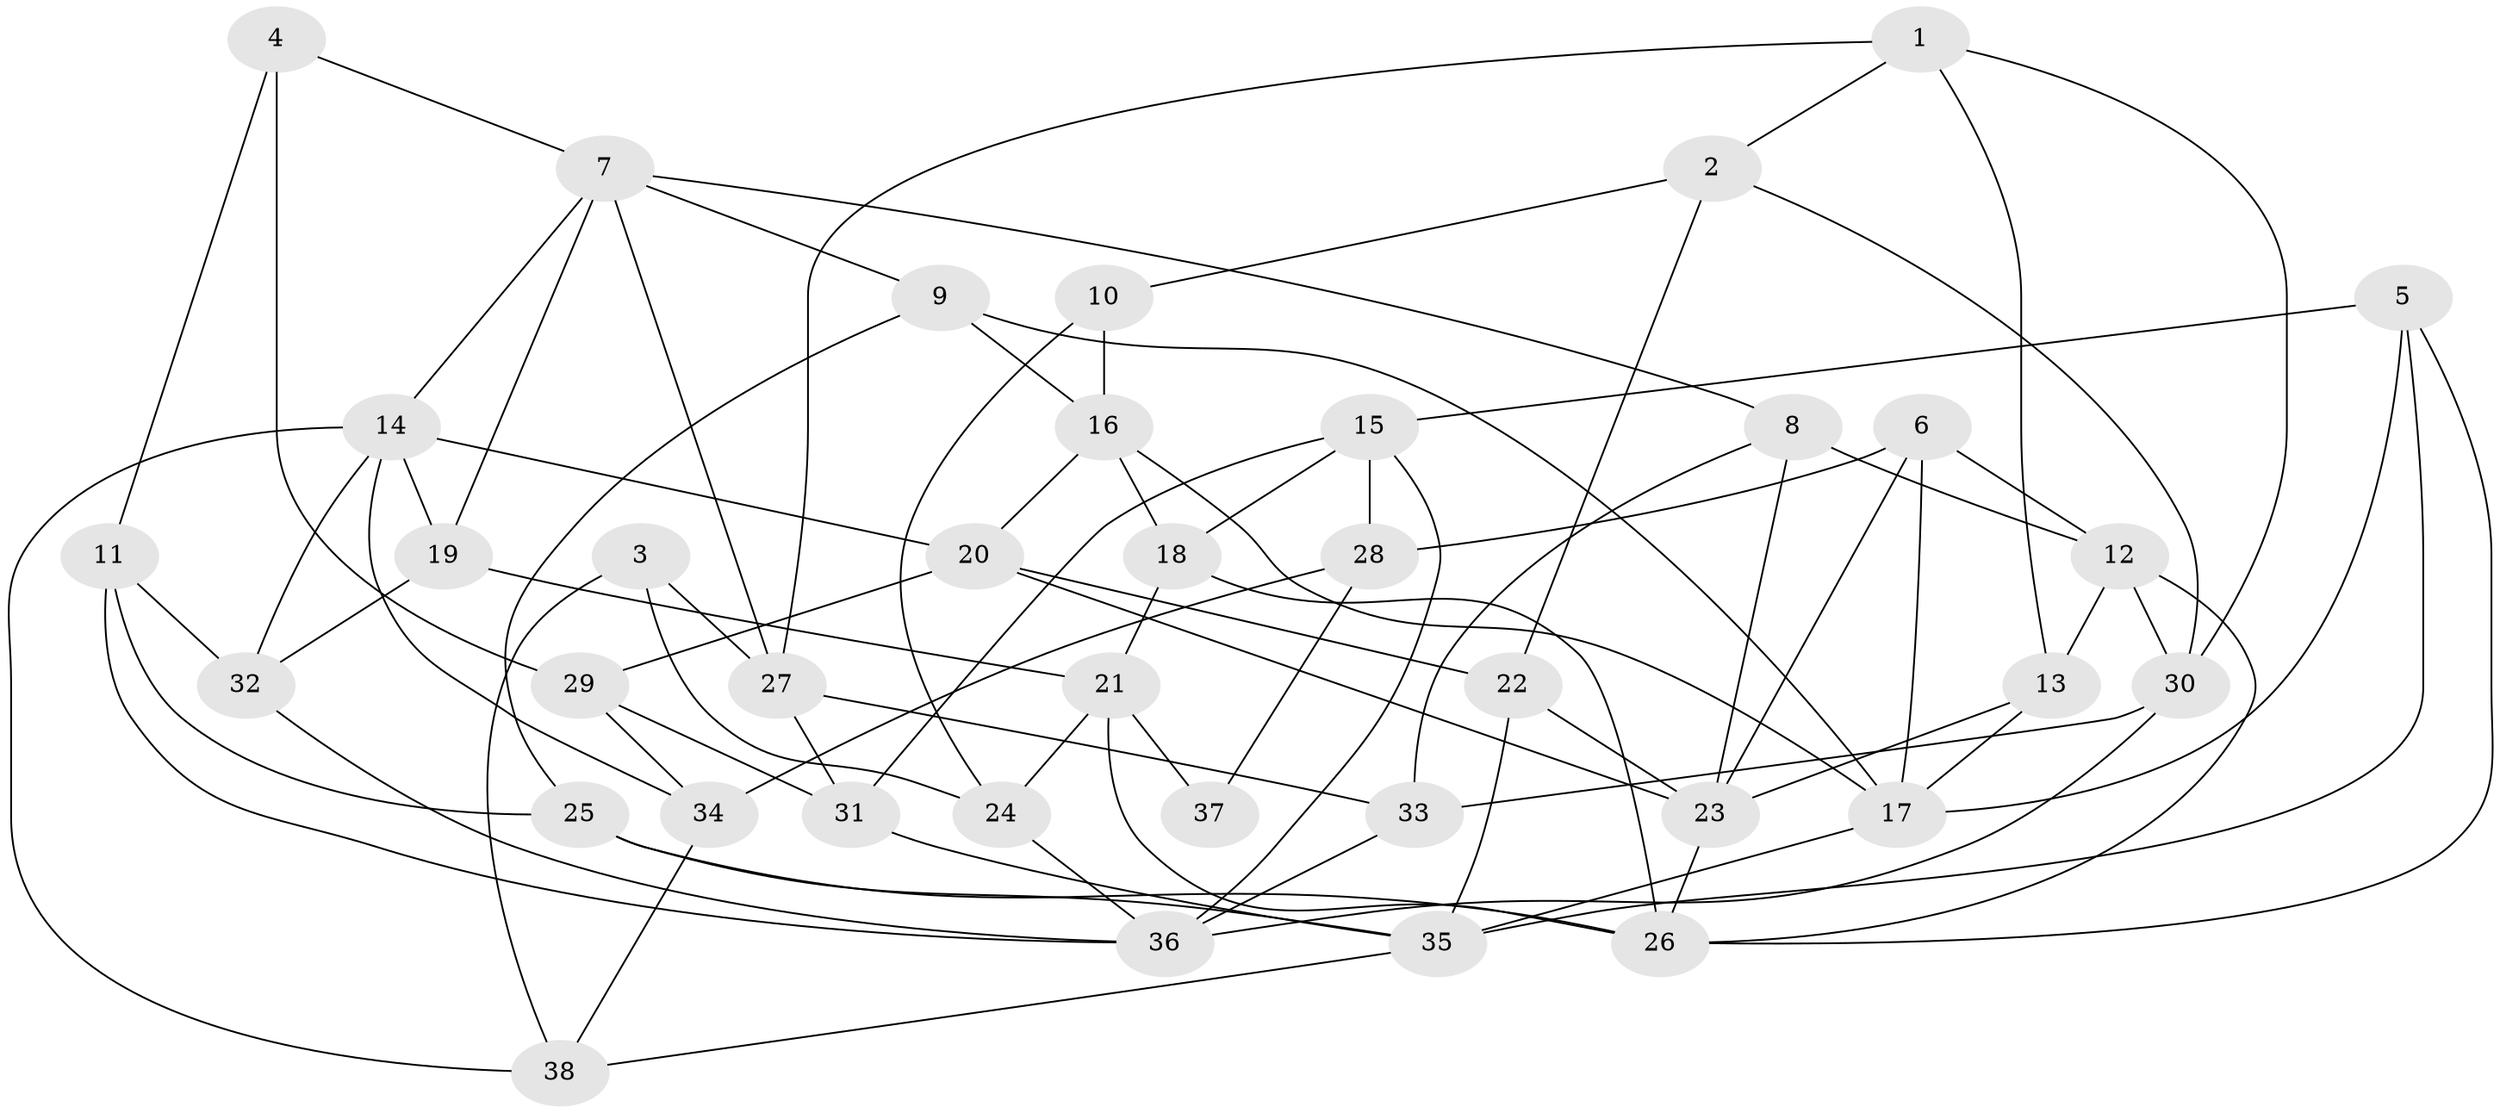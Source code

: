 // original degree distribution, {4: 1.0}
// Generated by graph-tools (version 1.1) at 2025/38/03/04/25 23:38:17]
// undirected, 38 vertices, 84 edges
graph export_dot {
  node [color=gray90,style=filled];
  1;
  2;
  3;
  4;
  5;
  6;
  7;
  8;
  9;
  10;
  11;
  12;
  13;
  14;
  15;
  16;
  17;
  18;
  19;
  20;
  21;
  22;
  23;
  24;
  25;
  26;
  27;
  28;
  29;
  30;
  31;
  32;
  33;
  34;
  35;
  36;
  37;
  38;
  1 -- 2 [weight=1.0];
  1 -- 13 [weight=1.0];
  1 -- 27 [weight=1.0];
  1 -- 30 [weight=1.0];
  2 -- 10 [weight=1.0];
  2 -- 22 [weight=1.0];
  2 -- 30 [weight=1.0];
  3 -- 24 [weight=1.0];
  3 -- 27 [weight=2.0];
  3 -- 38 [weight=1.0];
  4 -- 7 [weight=1.0];
  4 -- 11 [weight=1.0];
  4 -- 29 [weight=2.0];
  5 -- 15 [weight=1.0];
  5 -- 17 [weight=1.0];
  5 -- 26 [weight=1.0];
  5 -- 35 [weight=1.0];
  6 -- 12 [weight=1.0];
  6 -- 17 [weight=1.0];
  6 -- 23 [weight=1.0];
  6 -- 28 [weight=1.0];
  7 -- 8 [weight=1.0];
  7 -- 9 [weight=1.0];
  7 -- 14 [weight=1.0];
  7 -- 19 [weight=1.0];
  7 -- 27 [weight=1.0];
  8 -- 12 [weight=1.0];
  8 -- 23 [weight=1.0];
  8 -- 33 [weight=1.0];
  9 -- 16 [weight=1.0];
  9 -- 17 [weight=1.0];
  9 -- 25 [weight=1.0];
  10 -- 16 [weight=2.0];
  10 -- 24 [weight=1.0];
  11 -- 25 [weight=1.0];
  11 -- 32 [weight=1.0];
  11 -- 36 [weight=1.0];
  12 -- 13 [weight=1.0];
  12 -- 26 [weight=1.0];
  12 -- 30 [weight=2.0];
  13 -- 17 [weight=1.0];
  13 -- 23 [weight=1.0];
  14 -- 19 [weight=1.0];
  14 -- 20 [weight=1.0];
  14 -- 32 [weight=1.0];
  14 -- 34 [weight=1.0];
  14 -- 38 [weight=1.0];
  15 -- 18 [weight=1.0];
  15 -- 28 [weight=2.0];
  15 -- 31 [weight=1.0];
  15 -- 36 [weight=1.0];
  16 -- 17 [weight=1.0];
  16 -- 18 [weight=1.0];
  16 -- 20 [weight=1.0];
  17 -- 35 [weight=1.0];
  18 -- 21 [weight=1.0];
  18 -- 26 [weight=1.0];
  19 -- 21 [weight=1.0];
  19 -- 32 [weight=1.0];
  20 -- 22 [weight=1.0];
  20 -- 23 [weight=1.0];
  20 -- 29 [weight=2.0];
  21 -- 24 [weight=1.0];
  21 -- 26 [weight=1.0];
  21 -- 37 [weight=2.0];
  22 -- 23 [weight=1.0];
  22 -- 35 [weight=1.0];
  23 -- 26 [weight=1.0];
  24 -- 36 [weight=1.0];
  25 -- 26 [weight=1.0];
  25 -- 35 [weight=1.0];
  27 -- 31 [weight=1.0];
  27 -- 33 [weight=1.0];
  28 -- 34 [weight=1.0];
  28 -- 37 [weight=2.0];
  29 -- 31 [weight=1.0];
  29 -- 34 [weight=1.0];
  30 -- 33 [weight=1.0];
  30 -- 36 [weight=1.0];
  31 -- 35 [weight=1.0];
  32 -- 36 [weight=1.0];
  33 -- 36 [weight=1.0];
  34 -- 38 [weight=1.0];
  35 -- 38 [weight=1.0];
}
